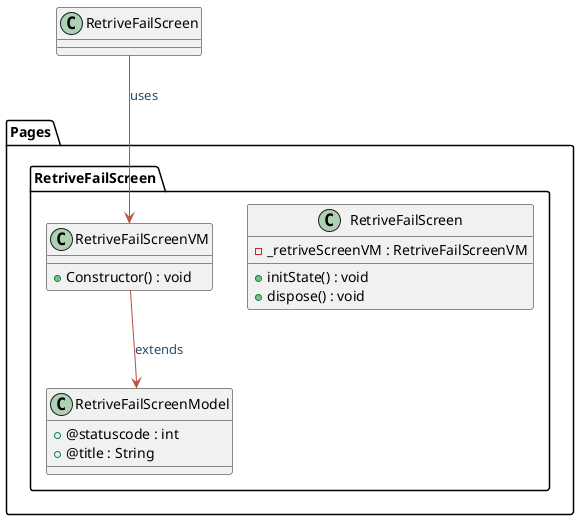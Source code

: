 @startuml Diagram for the Response
!define POSITIVERESPONSE 90EE90
!define NEGATIVEERESPONSE EFBBBB
!define NUETRALRESPONSE F2DC79

skinparam sequence{
    ParticipantBackgroundColor #A7BEAE
    LifeLineBackgroundColor #E7E8D1
    LifeLineBorderColor #2C5F2D
    ActorBackgroundColor #FC766AFF
    ActorBorderColor #FC766AFF
    ArrowColor #B85042
    ArrowFontColor #234E70

}
package Pages{
    package RetriveFailScreen{
        class RetriveFailScreen{
            - _retriveScreenVM : RetriveFailScreenVM
            + initState() : void
            + dispose() : void
        }
        class RetriveFailScreenVM{
            + Constructor() : void

        }
        class RetriveFailScreenModel{
            + @statuscode : int
            + @title : String
        }
    }
}

RetriveFailScreen-->RetriveFailScreenVM:uses
RetriveFailScreenVM-->RetriveFailScreenModel:extends



@enduml
